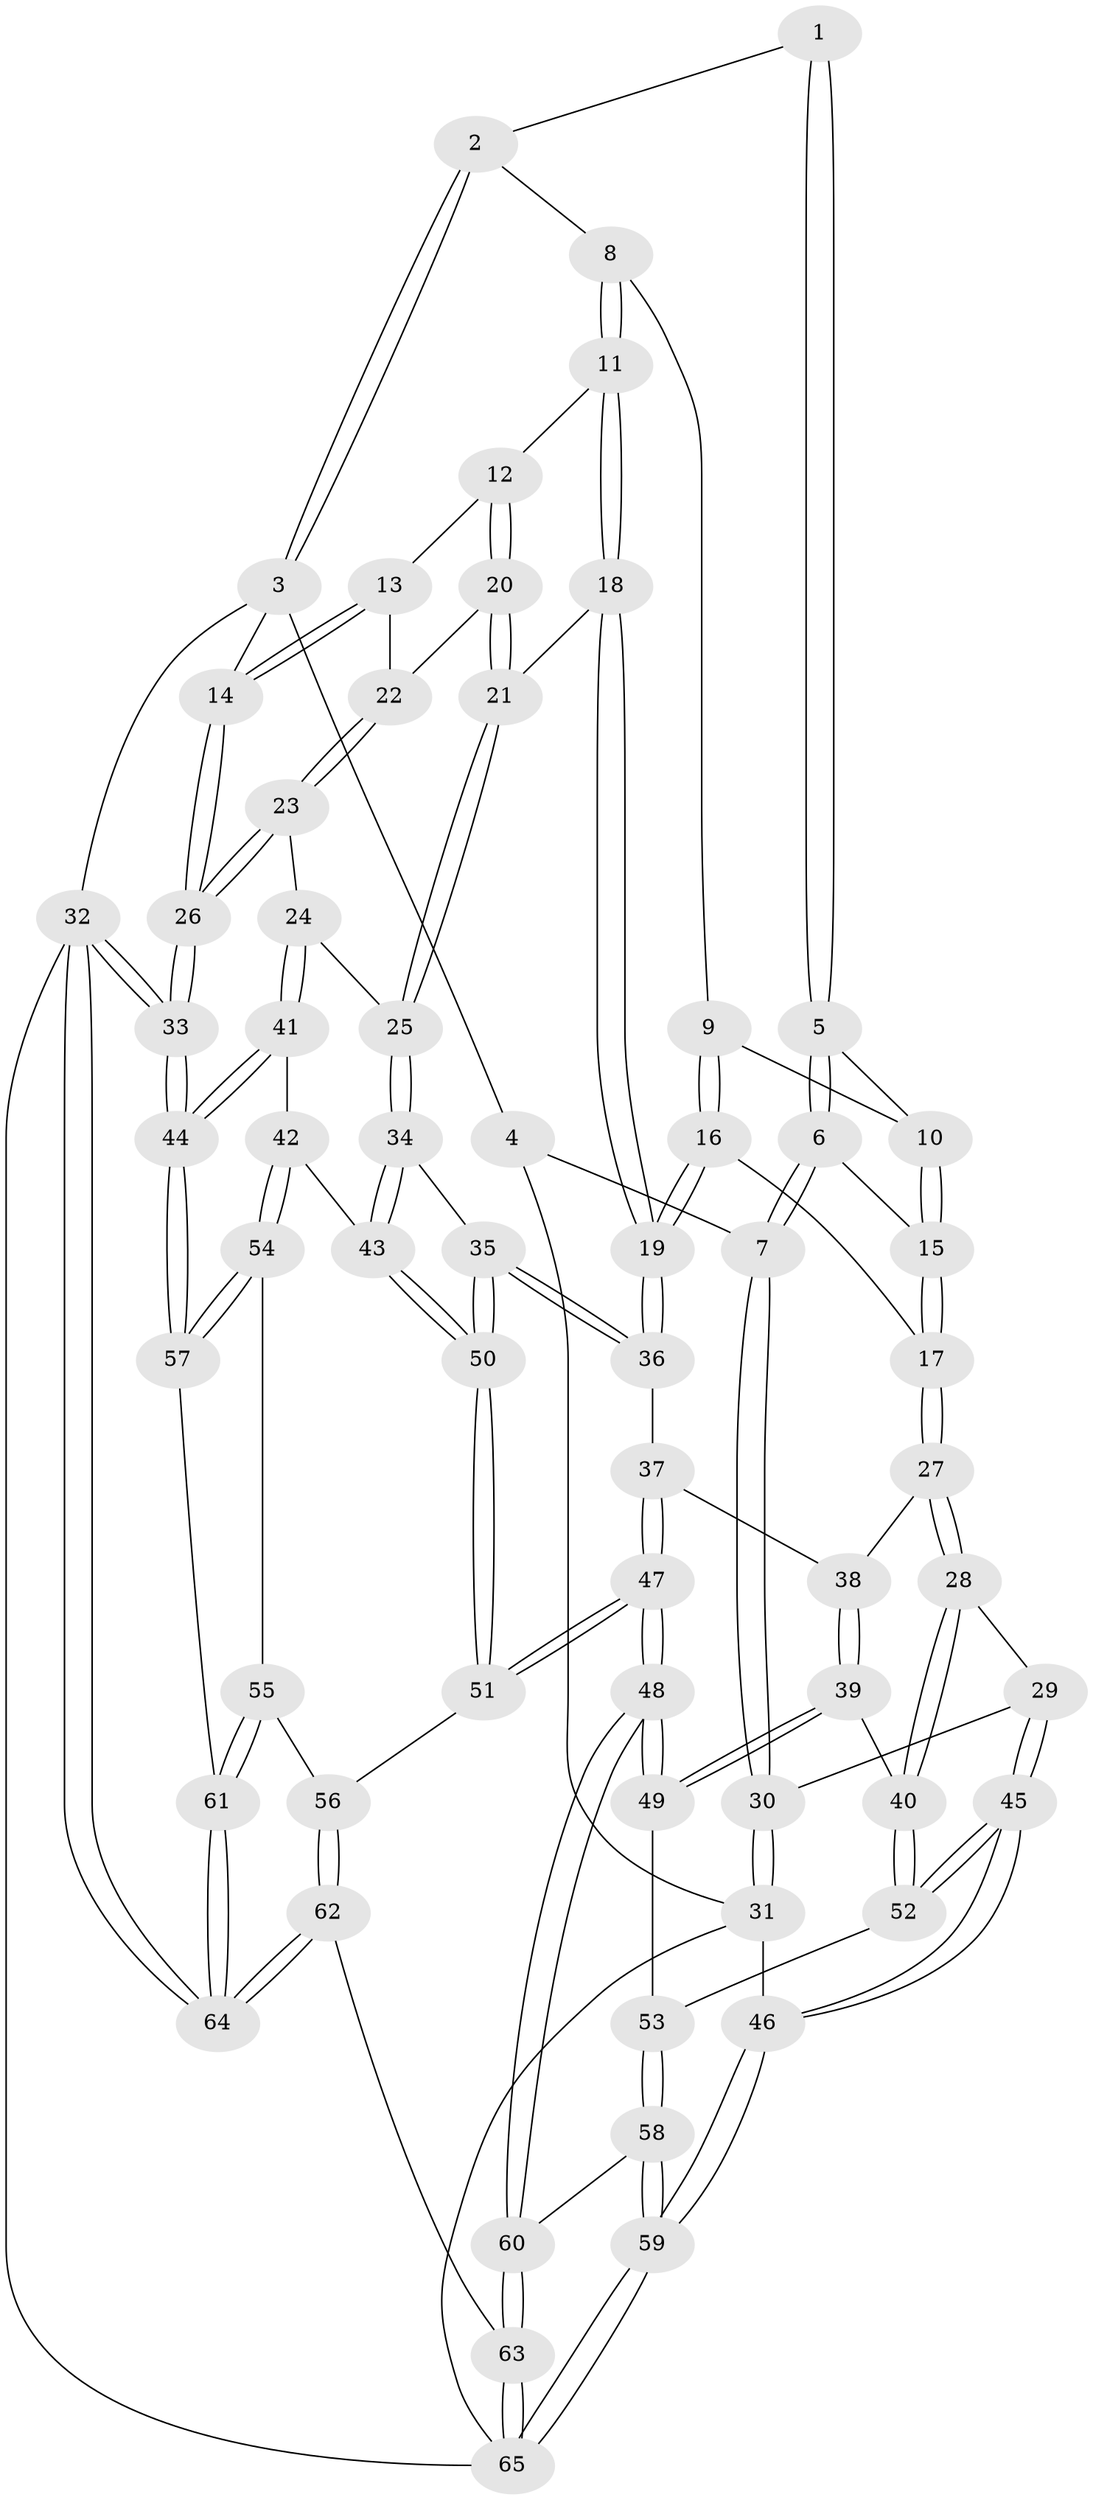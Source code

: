 // coarse degree distribution, {3: 0.10810810810810811, 5: 0.32432432432432434, 4: 0.4594594594594595, 6: 0.10810810810810811}
// Generated by graph-tools (version 1.1) at 2025/42/03/06/25 10:42:33]
// undirected, 65 vertices, 159 edges
graph export_dot {
graph [start="1"]
  node [color=gray90,style=filled];
  1 [pos="+0.4771742960490078+0"];
  2 [pos="+0.6164134791020259+0"];
  3 [pos="+1+0"];
  4 [pos="+0.1277354162172908+0"];
  5 [pos="+0.32916080486648397+0.13256729032790418"];
  6 [pos="+0.13052574033178826+0.26988071339621117"];
  7 [pos="+0.12415110506543506+0.2706047670423416"];
  8 [pos="+0.6230538027104009+0.035623959978871016"];
  9 [pos="+0.5276908883250674+0.24921695427136045"];
  10 [pos="+0.45984063053262897+0.2639629580280046"];
  11 [pos="+0.7529819307122989+0.25141756514724456"];
  12 [pos="+0.8727186272013076+0.2548446509794203"];
  13 [pos="+0.9563511990334895+0.2242439834532168"];
  14 [pos="+1+0.0067578650198117825"];
  15 [pos="+0.3588584009066225+0.36480799311328754"];
  16 [pos="+0.612862611720391+0.41883896802275955"];
  17 [pos="+0.40267174996002253+0.437391577816861"];
  18 [pos="+0.6795994243874643+0.409800044182654"];
  19 [pos="+0.6198993020355278+0.4229253532702978"];
  20 [pos="+0.8513926132595372+0.3989198208207701"];
  21 [pos="+0.7546799477783424+0.452575590049376"];
  22 [pos="+0.907906791816281+0.41475195282126837"];
  23 [pos="+1+0.4998977716828494"];
  24 [pos="+0.8718451237678689+0.5385248517684529"];
  25 [pos="+0.7989720302052346+0.5268003132441216"];
  26 [pos="+1+0.5187269570963233"];
  27 [pos="+0.39507600442257557+0.4675542875469661"];
  28 [pos="+0.26249386133719155+0.579409721882643"];
  29 [pos="+0.2201683471677806+0.5424472281347344"];
  30 [pos="+0.09312137845602925+0.2912809926482051"];
  31 [pos="+0+0.3386265639843202"];
  32 [pos="+1+1"];
  33 [pos="+1+0.7368081075056147"];
  34 [pos="+0.7791721284209255+0.5736514875719437"];
  35 [pos="+0.632154376538795+0.607855625662205"];
  36 [pos="+0.601490147133503+0.5095644932987012"];
  37 [pos="+0.48506614090466943+0.5806249056806269"];
  38 [pos="+0.44709776775142884+0.5610737144375784"];
  39 [pos="+0.3394293274939709+0.671194493021601"];
  40 [pos="+0.269924327530231+0.6178602234108491"];
  41 [pos="+0.8861365342332667+0.6450869931559834"];
  42 [pos="+0.7944652591158328+0.6935434001874045"];
  43 [pos="+0.7823346616007385+0.6809691424436407"];
  44 [pos="+1+0.746095795951244"];
  45 [pos="+0+0.6932086467294158"];
  46 [pos="+0+0.6973512666598247"];
  47 [pos="+0.5239564488461677+0.7872609212096381"];
  48 [pos="+0.4727315466627735+0.8163550867749754"];
  49 [pos="+0.39155029466672897+0.7537362359602563"];
  50 [pos="+0.6231764193778536+0.686415444734422"];
  51 [pos="+0.5446737258154567+0.7830979152780493"];
  52 [pos="+0.17308052608324567+0.7066131532300146"];
  53 [pos="+0.2134536221431158+0.7959677836879521"];
  54 [pos="+0.7986994662771553+0.7074018026395004"];
  55 [pos="+0.7307663590401601+0.8298349061466466"];
  56 [pos="+0.6763634380575466+0.8489377958757147"];
  57 [pos="+0.9330825619102666+0.8049652653916793"];
  58 [pos="+0.20155802129323677+0.8397310092544679"];
  59 [pos="+0+1"];
  60 [pos="+0.42294584903422133+0.9586188427733655"];
  61 [pos="+0.8687773796410689+0.8735103182331838"];
  62 [pos="+0.7724836437267438+1"];
  63 [pos="+0.4027650507200248+1"];
  64 [pos="+0.8250024913735875+1"];
  65 [pos="+0+1"];
  1 -- 2;
  1 -- 5;
  1 -- 5;
  2 -- 3;
  2 -- 3;
  2 -- 8;
  3 -- 4;
  3 -- 14;
  3 -- 32;
  4 -- 7;
  4 -- 31;
  5 -- 6;
  5 -- 6;
  5 -- 10;
  6 -- 7;
  6 -- 7;
  6 -- 15;
  7 -- 30;
  7 -- 30;
  8 -- 9;
  8 -- 11;
  8 -- 11;
  9 -- 10;
  9 -- 16;
  9 -- 16;
  10 -- 15;
  10 -- 15;
  11 -- 12;
  11 -- 18;
  11 -- 18;
  12 -- 13;
  12 -- 20;
  12 -- 20;
  13 -- 14;
  13 -- 14;
  13 -- 22;
  14 -- 26;
  14 -- 26;
  15 -- 17;
  15 -- 17;
  16 -- 17;
  16 -- 19;
  16 -- 19;
  17 -- 27;
  17 -- 27;
  18 -- 19;
  18 -- 19;
  18 -- 21;
  19 -- 36;
  19 -- 36;
  20 -- 21;
  20 -- 21;
  20 -- 22;
  21 -- 25;
  21 -- 25;
  22 -- 23;
  22 -- 23;
  23 -- 24;
  23 -- 26;
  23 -- 26;
  24 -- 25;
  24 -- 41;
  24 -- 41;
  25 -- 34;
  25 -- 34;
  26 -- 33;
  26 -- 33;
  27 -- 28;
  27 -- 28;
  27 -- 38;
  28 -- 29;
  28 -- 40;
  28 -- 40;
  29 -- 30;
  29 -- 45;
  29 -- 45;
  30 -- 31;
  30 -- 31;
  31 -- 46;
  31 -- 65;
  32 -- 33;
  32 -- 33;
  32 -- 64;
  32 -- 64;
  32 -- 65;
  33 -- 44;
  33 -- 44;
  34 -- 35;
  34 -- 43;
  34 -- 43;
  35 -- 36;
  35 -- 36;
  35 -- 50;
  35 -- 50;
  36 -- 37;
  37 -- 38;
  37 -- 47;
  37 -- 47;
  38 -- 39;
  38 -- 39;
  39 -- 40;
  39 -- 49;
  39 -- 49;
  40 -- 52;
  40 -- 52;
  41 -- 42;
  41 -- 44;
  41 -- 44;
  42 -- 43;
  42 -- 54;
  42 -- 54;
  43 -- 50;
  43 -- 50;
  44 -- 57;
  44 -- 57;
  45 -- 46;
  45 -- 46;
  45 -- 52;
  45 -- 52;
  46 -- 59;
  46 -- 59;
  47 -- 48;
  47 -- 48;
  47 -- 51;
  47 -- 51;
  48 -- 49;
  48 -- 49;
  48 -- 60;
  48 -- 60;
  49 -- 53;
  50 -- 51;
  50 -- 51;
  51 -- 56;
  52 -- 53;
  53 -- 58;
  53 -- 58;
  54 -- 55;
  54 -- 57;
  54 -- 57;
  55 -- 56;
  55 -- 61;
  55 -- 61;
  56 -- 62;
  56 -- 62;
  57 -- 61;
  58 -- 59;
  58 -- 59;
  58 -- 60;
  59 -- 65;
  59 -- 65;
  60 -- 63;
  60 -- 63;
  61 -- 64;
  61 -- 64;
  62 -- 63;
  62 -- 64;
  62 -- 64;
  63 -- 65;
  63 -- 65;
}
